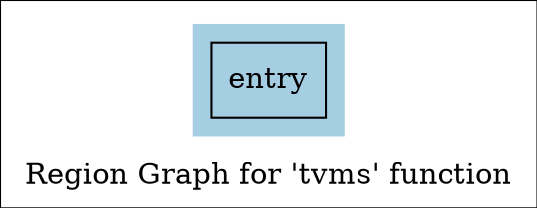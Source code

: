 digraph "Region Graph for 'tvms' function" {
	label="Region Graph for 'tvms' function";

	Node0x9e4c30 [shape=record,label="{entry}"];
	colorscheme = "paired12"
        subgraph cluster_0xa86e80 {
          label = "";
          style = filled;
          color = 1
          Node0x9e4c30;
        }
}
